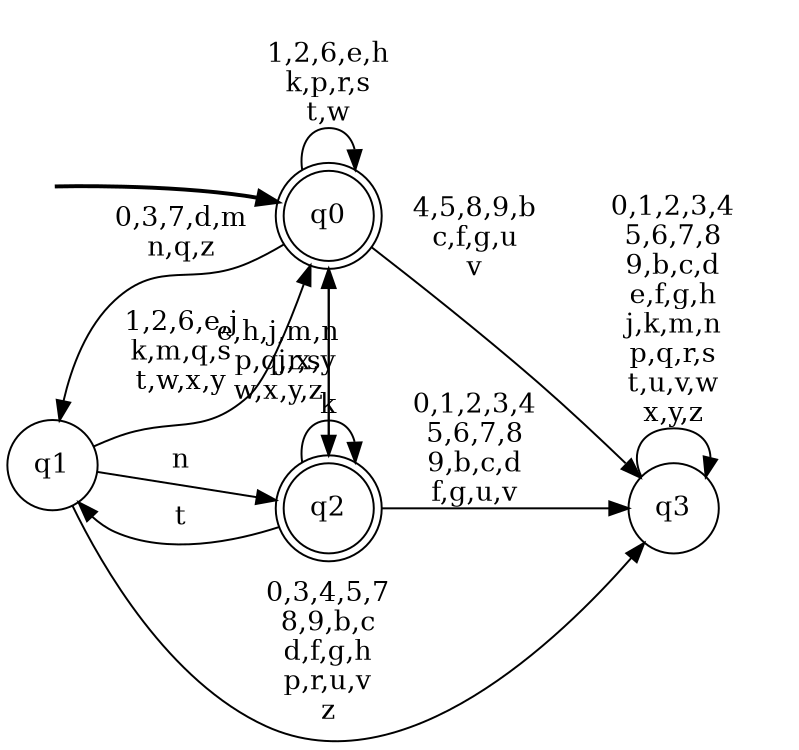 digraph BlueStar {
__start0 [style = invis, shape = none, label = "", width = 0, height = 0];

rankdir=LR;
size="8,5";

s0 [style="rounded,filled", color="black", fillcolor="white" shape="doublecircle", label="q0"];
s1 [style="filled", color="black", fillcolor="white" shape="circle", label="q1"];
s2 [style="rounded,filled", color="black", fillcolor="white" shape="doublecircle", label="q2"];
s3 [style="filled", color="black", fillcolor="white" shape="circle", label="q3"];
subgraph cluster_main { 
	graph [pad=".75", ranksep="0.15", nodesep="0.15"];
	 style=invis; 
	__start0 -> s0 [penwidth=2];
}
s0 -> s0 [label="1,2,6,e,h\nk,p,r,s\nt,w"];
s0 -> s1 [label="0,3,7,d,m\nn,q,z"];
s0 -> s2 [label="j,x,y"];
s0 -> s3 [label="4,5,8,9,b\nc,f,g,u\nv"];
s1 -> s0 [label="1,2,6,e,j\nk,m,q,s\nt,w,x,y"];
s1 -> s2 [label="n"];
s1 -> s3 [label="0,3,4,5,7\n8,9,b,c\nd,f,g,h\np,r,u,v\nz"];
s2 -> s0 [label="e,h,j,m,n\np,q,r,s\nw,x,y,z"];
s2 -> s1 [label="t"];
s2 -> s2 [label="k"];
s2 -> s3 [label="0,1,2,3,4\n5,6,7,8\n9,b,c,d\nf,g,u,v"];
s3 -> s3 [label="0,1,2,3,4\n5,6,7,8\n9,b,c,d\ne,f,g,h\nj,k,m,n\np,q,r,s\nt,u,v,w\nx,y,z"];

}